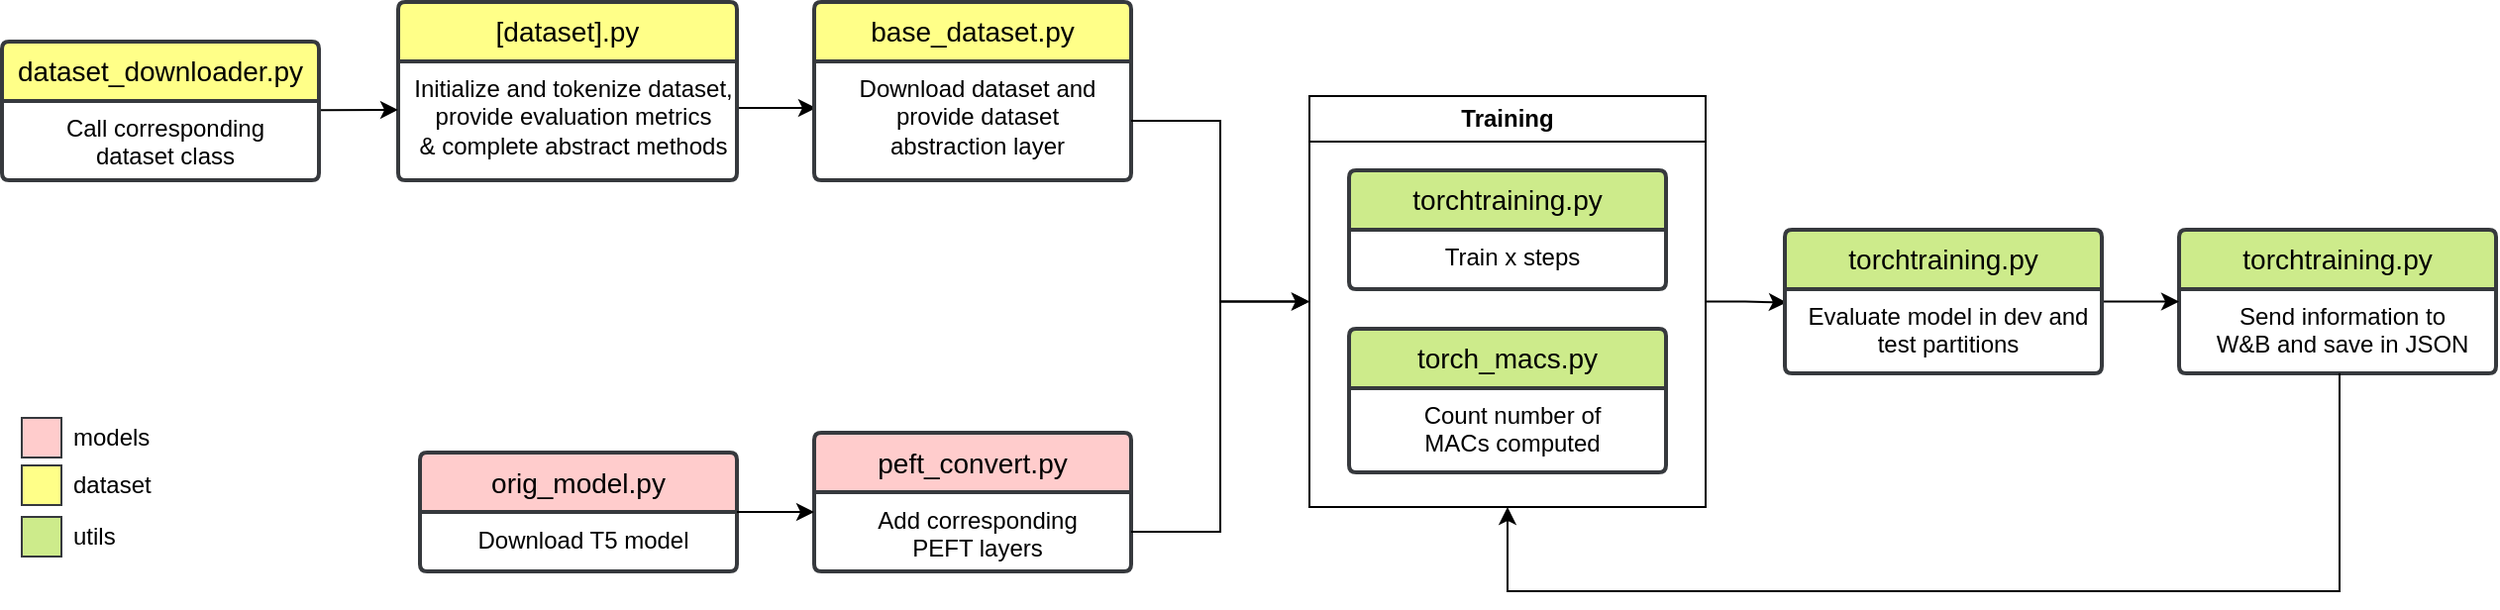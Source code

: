 <mxfile version="21.3.6" type="device">
  <diagram name="1-orria" id="MZ28IeVmdone7hrxnOuK">
    <mxGraphModel dx="1400" dy="755" grid="1" gridSize="10" guides="1" tooltips="1" connect="1" arrows="1" fold="1" page="1" pageScale="1" pageWidth="1169" pageHeight="827" math="0" shadow="0">
      <root>
        <mxCell id="0" />
        <mxCell id="1" parent="0" />
        <mxCell id="rMn6LhZq55prS91LavoV-1" value="orig_model.py" style="swimlane;childLayout=stackLayout;horizontal=1;startSize=30;horizontalStack=0;rounded=1;fontSize=14;fontStyle=0;strokeWidth=2;resizeParent=0;resizeLast=1;shadow=0;dashed=0;align=center;arcSize=4;whiteSpace=wrap;html=1;fillColor=#ffcccc;strokeColor=#36393d;" vertex="1" parent="1">
          <mxGeometry x="221" y="237.5" width="160" height="60" as="geometry">
            <mxRectangle x="330" y="230" width="80" height="50" as="alternateBounds" />
          </mxGeometry>
        </mxCell>
        <mxCell id="rMn6LhZq55prS91LavoV-2" value="&lt;div align=&quot;center&quot;&gt;Download T5 model&lt;br&gt;&lt;/div&gt;" style="align=center;strokeColor=none;fillColor=none;spacingLeft=4;fontSize=12;verticalAlign=top;resizable=0;rotatable=0;part=1;html=1;" vertex="1" parent="rMn6LhZq55prS91LavoV-1">
          <mxGeometry y="30" width="160" height="30" as="geometry" />
        </mxCell>
        <mxCell id="rMn6LhZq55prS91LavoV-6" value="peft_convert.py" style="swimlane;childLayout=stackLayout;horizontal=1;startSize=30;horizontalStack=0;rounded=1;fontSize=14;fontStyle=0;strokeWidth=2;resizeParent=0;resizeLast=1;shadow=0;dashed=0;align=center;arcSize=4;whiteSpace=wrap;html=1;fillColor=#ffcccc;strokeColor=#36393d;" vertex="1" parent="1">
          <mxGeometry x="420" y="227.5" width="160" height="70" as="geometry">
            <mxRectangle x="330" y="230" width="80" height="50" as="alternateBounds" />
          </mxGeometry>
        </mxCell>
        <mxCell id="rMn6LhZq55prS91LavoV-7" value="Add corresponding &lt;br&gt;PEFT layers" style="align=center;strokeColor=none;fillColor=none;spacingLeft=4;fontSize=12;verticalAlign=top;resizable=0;rotatable=0;part=1;html=1;" vertex="1" parent="rMn6LhZq55prS91LavoV-6">
          <mxGeometry y="30" width="160" height="40" as="geometry" />
        </mxCell>
        <mxCell id="rMn6LhZq55prS91LavoV-8" style="rounded=0;orthogonalLoop=1;jettySize=auto;html=1;exitX=1;exitY=0;exitDx=0;exitDy=0;entryX=0;entryY=0.25;entryDx=0;entryDy=0;edgeStyle=entityRelationEdgeStyle;" edge="1" parent="1" source="rMn6LhZq55prS91LavoV-2" target="rMn6LhZq55prS91LavoV-7">
          <mxGeometry relative="1" as="geometry" />
        </mxCell>
        <mxCell id="rMn6LhZq55prS91LavoV-21" style="rounded=0;orthogonalLoop=1;jettySize=auto;html=1;exitX=1.006;exitY=0.392;exitDx=0;exitDy=0;entryX=0.006;entryY=0.392;entryDx=0;entryDy=0;entryPerimeter=0;exitPerimeter=0;" edge="1" parent="1" source="rMn6LhZq55prS91LavoV-12" target="rMn6LhZq55prS91LavoV-19">
          <mxGeometry relative="1" as="geometry" />
        </mxCell>
        <mxCell id="rMn6LhZq55prS91LavoV-11" value="[dataset].py" style="swimlane;childLayout=stackLayout;horizontal=1;startSize=30;horizontalStack=0;rounded=1;fontSize=14;fontStyle=0;strokeWidth=2;resizeParent=0;resizeLast=1;shadow=0;dashed=0;align=center;arcSize=4;whiteSpace=wrap;html=1;fillColor=#ffff88;strokeColor=#36393d;" vertex="1" parent="1">
          <mxGeometry x="210" y="10" width="171" height="90" as="geometry">
            <mxRectangle x="330" y="230" width="80" height="50" as="alternateBounds" />
          </mxGeometry>
        </mxCell>
        <mxCell id="rMn6LhZq55prS91LavoV-12" value="Initialize and tokenize dataset,&lt;br&gt;provide evaluation metrics&lt;br&gt;&amp;amp; complete abstract methods" style="align=center;strokeColor=none;fillColor=none;spacingLeft=4;fontSize=12;verticalAlign=top;resizable=0;rotatable=0;part=1;html=1;" vertex="1" parent="rMn6LhZq55prS91LavoV-11">
          <mxGeometry y="30" width="171" height="60" as="geometry" />
        </mxCell>
        <mxCell id="rMn6LhZq55prS91LavoV-20" style="rounded=0;orthogonalLoop=1;jettySize=auto;html=1;entryX=0;entryY=0.408;entryDx=0;entryDy=0;elbow=vertical;entryPerimeter=0;" edge="1" parent="1" source="rMn6LhZq55prS91LavoV-13" target="rMn6LhZq55prS91LavoV-12">
          <mxGeometry relative="1" as="geometry" />
        </mxCell>
        <mxCell id="rMn6LhZq55prS91LavoV-13" value="dataset_downloader.py" style="swimlane;childLayout=stackLayout;horizontal=1;startSize=30;horizontalStack=0;rounded=1;fontSize=14;fontStyle=0;strokeWidth=2;resizeParent=0;resizeLast=1;shadow=0;dashed=0;align=center;arcSize=4;whiteSpace=wrap;html=1;fillColor=#ffff88;strokeColor=#36393d;" vertex="1" parent="1">
          <mxGeometry x="10" y="30" width="160" height="70" as="geometry">
            <mxRectangle x="330" y="230" width="80" height="50" as="alternateBounds" />
          </mxGeometry>
        </mxCell>
        <mxCell id="rMn6LhZq55prS91LavoV-14" value="Call corresponding&lt;br&gt;dataset class" style="align=center;strokeColor=none;fillColor=none;spacingLeft=4;fontSize=12;verticalAlign=top;resizable=0;rotatable=0;part=1;html=1;" vertex="1" parent="rMn6LhZq55prS91LavoV-13">
          <mxGeometry y="30" width="160" height="40" as="geometry" />
        </mxCell>
        <mxCell id="rMn6LhZq55prS91LavoV-18" value="base_dataset.py" style="swimlane;childLayout=stackLayout;horizontal=1;startSize=30;horizontalStack=0;rounded=1;fontSize=14;fontStyle=0;strokeWidth=2;resizeParent=0;resizeLast=1;shadow=0;dashed=0;align=center;arcSize=4;whiteSpace=wrap;html=1;fillColor=#ffff88;strokeColor=#36393d;" vertex="1" parent="1">
          <mxGeometry x="420" y="10" width="160" height="90" as="geometry">
            <mxRectangle x="330" y="230" width="80" height="50" as="alternateBounds" />
          </mxGeometry>
        </mxCell>
        <mxCell id="rMn6LhZq55prS91LavoV-19" value="Download dataset and&lt;br&gt;provide dataset&lt;br&gt;abstraction layer" style="align=center;strokeColor=none;fillColor=none;spacingLeft=4;fontSize=12;verticalAlign=top;resizable=0;rotatable=0;part=1;html=1;" vertex="1" parent="rMn6LhZq55prS91LavoV-18">
          <mxGeometry y="30" width="160" height="60" as="geometry" />
        </mxCell>
        <mxCell id="rMn6LhZq55prS91LavoV-36" style="edgeStyle=orthogonalEdgeStyle;rounded=0;orthogonalLoop=1;jettySize=auto;html=1;exitX=1;exitY=0.5;exitDx=0;exitDy=0;entryX=0.006;entryY=0.159;entryDx=0;entryDy=0;entryPerimeter=0;" edge="1" parent="1" source="rMn6LhZq55prS91LavoV-22" target="rMn6LhZq55prS91LavoV-31">
          <mxGeometry relative="1" as="geometry" />
        </mxCell>
        <mxCell id="rMn6LhZq55prS91LavoV-22" value="Training" style="swimlane;whiteSpace=wrap;html=1;" vertex="1" parent="1">
          <mxGeometry x="670" y="57.5" width="200" height="207.5" as="geometry">
            <mxRectangle x="680" y="260" width="90" height="30" as="alternateBounds" />
          </mxGeometry>
        </mxCell>
        <mxCell id="rMn6LhZq55prS91LavoV-23" value="torchtraining.py" style="swimlane;childLayout=stackLayout;horizontal=1;startSize=30;horizontalStack=0;rounded=1;fontSize=14;fontStyle=0;strokeWidth=2;resizeParent=0;resizeLast=1;shadow=0;dashed=0;align=center;arcSize=4;whiteSpace=wrap;html=1;fillColor=#cdeb8b;strokeColor=#36393d;" vertex="1" parent="rMn6LhZq55prS91LavoV-22">
          <mxGeometry x="20" y="37.5" width="160" height="60" as="geometry">
            <mxRectangle x="330" y="230" width="80" height="50" as="alternateBounds" />
          </mxGeometry>
        </mxCell>
        <mxCell id="rMn6LhZq55prS91LavoV-24" value="Train x steps" style="align=center;strokeColor=none;fillColor=none;spacingLeft=4;fontSize=12;verticalAlign=top;resizable=0;rotatable=0;part=1;html=1;" vertex="1" parent="rMn6LhZq55prS91LavoV-23">
          <mxGeometry y="30" width="160" height="30" as="geometry" />
        </mxCell>
        <mxCell id="rMn6LhZq55prS91LavoV-25" value="torch_macs.py" style="swimlane;childLayout=stackLayout;horizontal=1;startSize=30;horizontalStack=0;rounded=1;fontSize=14;fontStyle=0;strokeWidth=2;resizeParent=0;resizeLast=1;shadow=0;dashed=0;align=center;arcSize=4;whiteSpace=wrap;html=1;fillColor=#cdeb8b;strokeColor=#36393d;" vertex="1" parent="rMn6LhZq55prS91LavoV-22">
          <mxGeometry x="20" y="117.5" width="160" height="72.5" as="geometry">
            <mxRectangle x="330" y="230" width="80" height="50" as="alternateBounds" />
          </mxGeometry>
        </mxCell>
        <mxCell id="rMn6LhZq55prS91LavoV-26" value="Count number of&lt;br&gt;MACs computed" style="align=center;strokeColor=none;fillColor=none;spacingLeft=4;fontSize=12;verticalAlign=top;resizable=0;rotatable=0;part=1;html=1;" vertex="1" parent="rMn6LhZq55prS91LavoV-25">
          <mxGeometry y="30" width="160" height="42.5" as="geometry" />
        </mxCell>
        <mxCell id="rMn6LhZq55prS91LavoV-28" value="torchtraining.py" style="swimlane;childLayout=stackLayout;horizontal=1;startSize=30;horizontalStack=0;rounded=1;fontSize=14;fontStyle=0;strokeWidth=2;resizeParent=0;resizeLast=1;shadow=0;dashed=0;align=center;arcSize=4;whiteSpace=wrap;html=1;fillColor=#cdeb8b;strokeColor=#36393d;" vertex="1" parent="1">
          <mxGeometry x="1109" y="125" width="160" height="72.5" as="geometry">
            <mxRectangle x="330" y="230" width="80" height="50" as="alternateBounds" />
          </mxGeometry>
        </mxCell>
        <mxCell id="rMn6LhZq55prS91LavoV-29" value="Send information to&lt;br&gt;W&amp;amp;B and save in JSON" style="align=center;strokeColor=none;fillColor=none;spacingLeft=4;fontSize=12;verticalAlign=top;resizable=0;rotatable=0;part=1;html=1;" vertex="1" parent="rMn6LhZq55prS91LavoV-28">
          <mxGeometry y="30" width="160" height="42.5" as="geometry" />
        </mxCell>
        <mxCell id="rMn6LhZq55prS91LavoV-37" style="edgeStyle=orthogonalEdgeStyle;rounded=0;orthogonalLoop=1;jettySize=auto;html=1;exitX=1;exitY=0.5;exitDx=0;exitDy=0;entryX=0;entryY=0.17;entryDx=0;entryDy=0;entryPerimeter=0;" edge="1" parent="1" source="rMn6LhZq55prS91LavoV-30" target="rMn6LhZq55prS91LavoV-29">
          <mxGeometry relative="1" as="geometry" />
        </mxCell>
        <mxCell id="rMn6LhZq55prS91LavoV-30" value="torchtraining.py" style="swimlane;childLayout=stackLayout;horizontal=1;startSize=30;horizontalStack=0;rounded=1;fontSize=14;fontStyle=0;strokeWidth=2;resizeParent=0;resizeLast=1;shadow=0;dashed=0;align=center;arcSize=4;whiteSpace=wrap;html=1;fillColor=#cdeb8b;strokeColor=#36393d;" vertex="1" parent="1">
          <mxGeometry x="910" y="125" width="160" height="72.5" as="geometry">
            <mxRectangle x="330" y="230" width="80" height="50" as="alternateBounds" />
          </mxGeometry>
        </mxCell>
        <mxCell id="rMn6LhZq55prS91LavoV-31" value="Evaluate model in dev and&lt;br&gt;test partitions" style="align=center;strokeColor=none;fillColor=none;spacingLeft=4;fontSize=12;verticalAlign=top;resizable=0;rotatable=0;part=1;html=1;" vertex="1" parent="rMn6LhZq55prS91LavoV-30">
          <mxGeometry y="30" width="160" height="42.5" as="geometry" />
        </mxCell>
        <mxCell id="rMn6LhZq55prS91LavoV-32" style="edgeStyle=orthogonalEdgeStyle;rounded=0;orthogonalLoop=1;jettySize=auto;html=1;entryX=0;entryY=0.5;entryDx=0;entryDy=0;" edge="1" parent="1" source="rMn6LhZq55prS91LavoV-19" target="rMn6LhZq55prS91LavoV-22">
          <mxGeometry relative="1" as="geometry" />
        </mxCell>
        <mxCell id="rMn6LhZq55prS91LavoV-35" style="edgeStyle=orthogonalEdgeStyle;rounded=0;orthogonalLoop=1;jettySize=auto;html=1;exitX=1;exitY=0.5;exitDx=0;exitDy=0;entryX=0;entryY=0.5;entryDx=0;entryDy=0;" edge="1" parent="1" source="rMn6LhZq55prS91LavoV-7" target="rMn6LhZq55prS91LavoV-22">
          <mxGeometry relative="1" as="geometry" />
        </mxCell>
        <mxCell id="rMn6LhZq55prS91LavoV-38" style="edgeStyle=orthogonalEdgeStyle;rounded=0;orthogonalLoop=1;jettySize=auto;html=1;entryX=0.5;entryY=1;entryDx=0;entryDy=0;" edge="1" parent="1" source="rMn6LhZq55prS91LavoV-29" target="rMn6LhZq55prS91LavoV-22">
          <mxGeometry relative="1" as="geometry">
            <Array as="points">
              <mxPoint x="1190" y="307.5" />
              <mxPoint x="770" y="307.5" />
            </Array>
          </mxGeometry>
        </mxCell>
        <mxCell id="rMn6LhZq55prS91LavoV-42" value="" style="group" vertex="1" connectable="0" parent="1">
          <mxGeometry x="20" y="220" width="84" height="20" as="geometry" />
        </mxCell>
        <mxCell id="rMn6LhZq55prS91LavoV-39" value="" style="rounded=0;whiteSpace=wrap;html=1;fillColor=#ffcccc;strokeColor=#36393d;" vertex="1" parent="rMn6LhZq55prS91LavoV-42">
          <mxGeometry width="20" height="20" as="geometry" />
        </mxCell>
        <mxCell id="rMn6LhZq55prS91LavoV-40" value="models" style="text;html=1;strokeColor=none;fillColor=none;align=left;verticalAlign=middle;whiteSpace=wrap;rounded=0;" vertex="1" parent="rMn6LhZq55prS91LavoV-42">
          <mxGeometry x="24" width="60" height="20" as="geometry" />
        </mxCell>
        <mxCell id="rMn6LhZq55prS91LavoV-43" value="" style="group" vertex="1" connectable="0" parent="1">
          <mxGeometry x="20" y="244" width="84" height="20" as="geometry" />
        </mxCell>
        <mxCell id="rMn6LhZq55prS91LavoV-44" value="" style="rounded=0;whiteSpace=wrap;html=1;fillColor=#ffff88;strokeColor=#36393d;" vertex="1" parent="rMn6LhZq55prS91LavoV-43">
          <mxGeometry width="20" height="20" as="geometry" />
        </mxCell>
        <mxCell id="rMn6LhZq55prS91LavoV-45" value="dataset" style="text;html=1;strokeColor=none;fillColor=none;align=left;verticalAlign=middle;whiteSpace=wrap;rounded=0;" vertex="1" parent="rMn6LhZq55prS91LavoV-43">
          <mxGeometry x="24" width="60" height="20" as="geometry" />
        </mxCell>
        <mxCell id="rMn6LhZq55prS91LavoV-46" value="" style="rounded=0;whiteSpace=wrap;html=1;fillColor=#cdeb8b;strokeColor=#36393d;" vertex="1" parent="1">
          <mxGeometry x="20" y="270" width="20" height="20" as="geometry" />
        </mxCell>
        <mxCell id="rMn6LhZq55prS91LavoV-47" value="utils" style="text;html=1;strokeColor=none;fillColor=none;align=left;verticalAlign=middle;whiteSpace=wrap;rounded=0;" vertex="1" parent="1">
          <mxGeometry x="44" y="270" width="60" height="20" as="geometry" />
        </mxCell>
      </root>
    </mxGraphModel>
  </diagram>
</mxfile>
